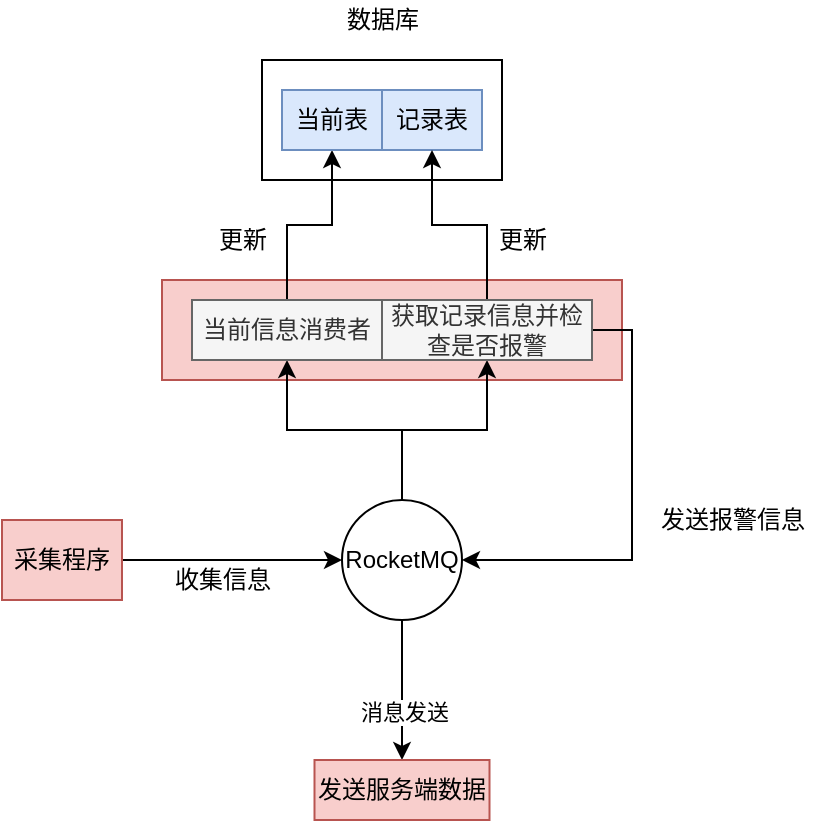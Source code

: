 <mxfile version="14.5.0" type="github">
  <diagram id="M3j8pxnVSpy2cYYRyJaD" name="第 1 页">
    <mxGraphModel dx="976" dy="588" grid="1" gridSize="10" guides="1" tooltips="1" connect="1" arrows="1" fold="1" page="1" pageScale="1" pageWidth="827" pageHeight="1169" math="0" shadow="0">
      <root>
        <mxCell id="0" />
        <mxCell id="1" parent="0" />
        <mxCell id="Ku6SttlqapJtqhPOGaz2-4" value="" style="rounded=0;whiteSpace=wrap;html=1;fillColor=#f8cecc;strokeColor=#b85450;" vertex="1" parent="1">
          <mxGeometry x="170" y="190" width="230" height="50" as="geometry" />
        </mxCell>
        <mxCell id="-FUthf-MKhOJVrU56NYP-5" value="" style="rounded=0;whiteSpace=wrap;html=1;" parent="1" vertex="1">
          <mxGeometry x="220" y="80" width="120" height="60" as="geometry" />
        </mxCell>
        <mxCell id="-FUthf-MKhOJVrU56NYP-11" style="edgeStyle=orthogonalEdgeStyle;rounded=0;orthogonalLoop=1;jettySize=auto;html=1;exitX=1;exitY=0.5;exitDx=0;exitDy=0;entryX=0;entryY=0.5;entryDx=0;entryDy=0;" parent="1" source="-FUthf-MKhOJVrU56NYP-1" target="-FUthf-MKhOJVrU56NYP-2" edge="1">
          <mxGeometry relative="1" as="geometry" />
        </mxCell>
        <mxCell id="-FUthf-MKhOJVrU56NYP-1" value="采集程序" style="rounded=0;whiteSpace=wrap;html=1;fillColor=#f8cecc;strokeColor=#b85450;" parent="1" vertex="1">
          <mxGeometry x="90" y="310" width="60" height="40" as="geometry" />
        </mxCell>
        <mxCell id="-FUthf-MKhOJVrU56NYP-15" style="edgeStyle=orthogonalEdgeStyle;rounded=0;orthogonalLoop=1;jettySize=auto;html=1;exitX=0.5;exitY=1;exitDx=0;exitDy=0;entryX=0.5;entryY=0;entryDx=0;entryDy=0;" parent="1" source="-FUthf-MKhOJVrU56NYP-2" target="-FUthf-MKhOJVrU56NYP-14" edge="1">
          <mxGeometry relative="1" as="geometry" />
        </mxCell>
        <mxCell id="-FUthf-MKhOJVrU56NYP-18" value="消息发送" style="edgeLabel;html=1;align=center;verticalAlign=middle;resizable=0;points=[];" parent="-FUthf-MKhOJVrU56NYP-15" vertex="1" connectable="0">
          <mxGeometry x="-0.097" y="1" relative="1" as="geometry">
            <mxPoint y="14" as="offset" />
          </mxGeometry>
        </mxCell>
        <mxCell id="Ku6SttlqapJtqhPOGaz2-9" style="edgeStyle=orthogonalEdgeStyle;rounded=0;orthogonalLoop=1;jettySize=auto;html=1;exitX=0.5;exitY=0;exitDx=0;exitDy=0;entryX=0.5;entryY=1;entryDx=0;entryDy=0;startArrow=none;startFill=0;endArrow=classic;endFill=1;" edge="1" parent="1" source="-FUthf-MKhOJVrU56NYP-2" target="-FUthf-MKhOJVrU56NYP-7">
          <mxGeometry relative="1" as="geometry" />
        </mxCell>
        <mxCell id="Ku6SttlqapJtqhPOGaz2-13" style="edgeStyle=orthogonalEdgeStyle;rounded=0;orthogonalLoop=1;jettySize=auto;html=1;exitX=0.5;exitY=0;exitDx=0;exitDy=0;entryX=0.5;entryY=1;entryDx=0;entryDy=0;startArrow=none;startFill=0;endArrow=classic;endFill=1;" edge="1" parent="1" source="-FUthf-MKhOJVrU56NYP-2" target="Ku6SttlqapJtqhPOGaz2-6">
          <mxGeometry relative="1" as="geometry" />
        </mxCell>
        <mxCell id="-FUthf-MKhOJVrU56NYP-2" value="RocketMQ" style="ellipse;whiteSpace=wrap;html=1;aspect=fixed;" parent="1" vertex="1">
          <mxGeometry x="260" y="300" width="60" height="60" as="geometry" />
        </mxCell>
        <mxCell id="Ku6SttlqapJtqhPOGaz2-7" style="edgeStyle=orthogonalEdgeStyle;rounded=0;orthogonalLoop=1;jettySize=auto;html=1;exitX=0.5;exitY=1;exitDx=0;exitDy=0;entryX=0.5;entryY=0;entryDx=0;entryDy=0;endArrow=none;endFill=0;startArrow=classic;startFill=1;" edge="1" parent="1" source="-FUthf-MKhOJVrU56NYP-3" target="-FUthf-MKhOJVrU56NYP-7">
          <mxGeometry relative="1" as="geometry" />
        </mxCell>
        <mxCell id="-FUthf-MKhOJVrU56NYP-3" value="当前表" style="rounded=0;whiteSpace=wrap;html=1;fillColor=#dae8fc;strokeColor=#6c8ebf;" parent="1" vertex="1">
          <mxGeometry x="230" y="95" width="50" height="30" as="geometry" />
        </mxCell>
        <mxCell id="-FUthf-MKhOJVrU56NYP-4" value="记录表" style="rounded=0;whiteSpace=wrap;html=1;fillColor=#dae8fc;strokeColor=#6c8ebf;" parent="1" vertex="1">
          <mxGeometry x="280" y="95" width="50" height="30" as="geometry" />
        </mxCell>
        <mxCell id="-FUthf-MKhOJVrU56NYP-6" value="数据库" style="text;html=1;resizable=0;autosize=1;align=center;verticalAlign=middle;points=[];fillColor=none;strokeColor=none;rounded=0;" parent="1" vertex="1">
          <mxGeometry x="255" y="50" width="50" height="20" as="geometry" />
        </mxCell>
        <mxCell id="-FUthf-MKhOJVrU56NYP-7" value="当前信息消费者" style="rounded=0;whiteSpace=wrap;html=1;fillColor=#f5f5f5;strokeColor=#666666;fontColor=#333333;" parent="1" vertex="1">
          <mxGeometry x="185" y="200" width="95" height="30" as="geometry" />
        </mxCell>
        <mxCell id="-FUthf-MKhOJVrU56NYP-14" value="发送服务端数据" style="rounded=0;whiteSpace=wrap;html=1;fillColor=#f8cecc;strokeColor=#b85450;" parent="1" vertex="1">
          <mxGeometry x="246.25" y="430" width="87.5" height="30" as="geometry" />
        </mxCell>
        <mxCell id="-FUthf-MKhOJVrU56NYP-22" value="收集信息" style="text;html=1;align=center;verticalAlign=middle;resizable=0;points=[];autosize=1;" parent="1" vertex="1">
          <mxGeometry x="170" y="330" width="60" height="20" as="geometry" />
        </mxCell>
        <mxCell id="Ku6SttlqapJtqhPOGaz2-11" style="edgeStyle=orthogonalEdgeStyle;rounded=0;orthogonalLoop=1;jettySize=auto;html=1;exitX=0.5;exitY=0;exitDx=0;exitDy=0;entryX=0.5;entryY=1;entryDx=0;entryDy=0;startArrow=none;startFill=0;endArrow=classic;endFill=1;" edge="1" parent="1" source="Ku6SttlqapJtqhPOGaz2-6" target="-FUthf-MKhOJVrU56NYP-4">
          <mxGeometry relative="1" as="geometry" />
        </mxCell>
        <mxCell id="Ku6SttlqapJtqhPOGaz2-14" style="edgeStyle=orthogonalEdgeStyle;rounded=0;orthogonalLoop=1;jettySize=auto;html=1;exitX=1;exitY=0.5;exitDx=0;exitDy=0;entryX=1;entryY=0.5;entryDx=0;entryDy=0;startArrow=none;startFill=0;endArrow=classic;endFill=1;" edge="1" parent="1" source="Ku6SttlqapJtqhPOGaz2-6" target="-FUthf-MKhOJVrU56NYP-2">
          <mxGeometry relative="1" as="geometry" />
        </mxCell>
        <mxCell id="Ku6SttlqapJtqhPOGaz2-6" value="获取记录信息并检查是否报警" style="rounded=0;whiteSpace=wrap;html=1;fillColor=#f5f5f5;strokeColor=#666666;fontColor=#333333;" vertex="1" parent="1">
          <mxGeometry x="280" y="200" width="105" height="30" as="geometry" />
        </mxCell>
        <mxCell id="Ku6SttlqapJtqhPOGaz2-10" value="更新" style="text;html=1;align=center;verticalAlign=middle;resizable=0;points=[];autosize=1;" vertex="1" parent="1">
          <mxGeometry x="190" y="160" width="40" height="20" as="geometry" />
        </mxCell>
        <mxCell id="Ku6SttlqapJtqhPOGaz2-12" value="更新" style="text;html=1;align=center;verticalAlign=middle;resizable=0;points=[];autosize=1;" vertex="1" parent="1">
          <mxGeometry x="330" y="160" width="40" height="20" as="geometry" />
        </mxCell>
        <mxCell id="Ku6SttlqapJtqhPOGaz2-15" value="发送报警信息" style="text;html=1;align=center;verticalAlign=middle;resizable=0;points=[];autosize=1;" vertex="1" parent="1">
          <mxGeometry x="410" y="300" width="90" height="20" as="geometry" />
        </mxCell>
      </root>
    </mxGraphModel>
  </diagram>
</mxfile>
